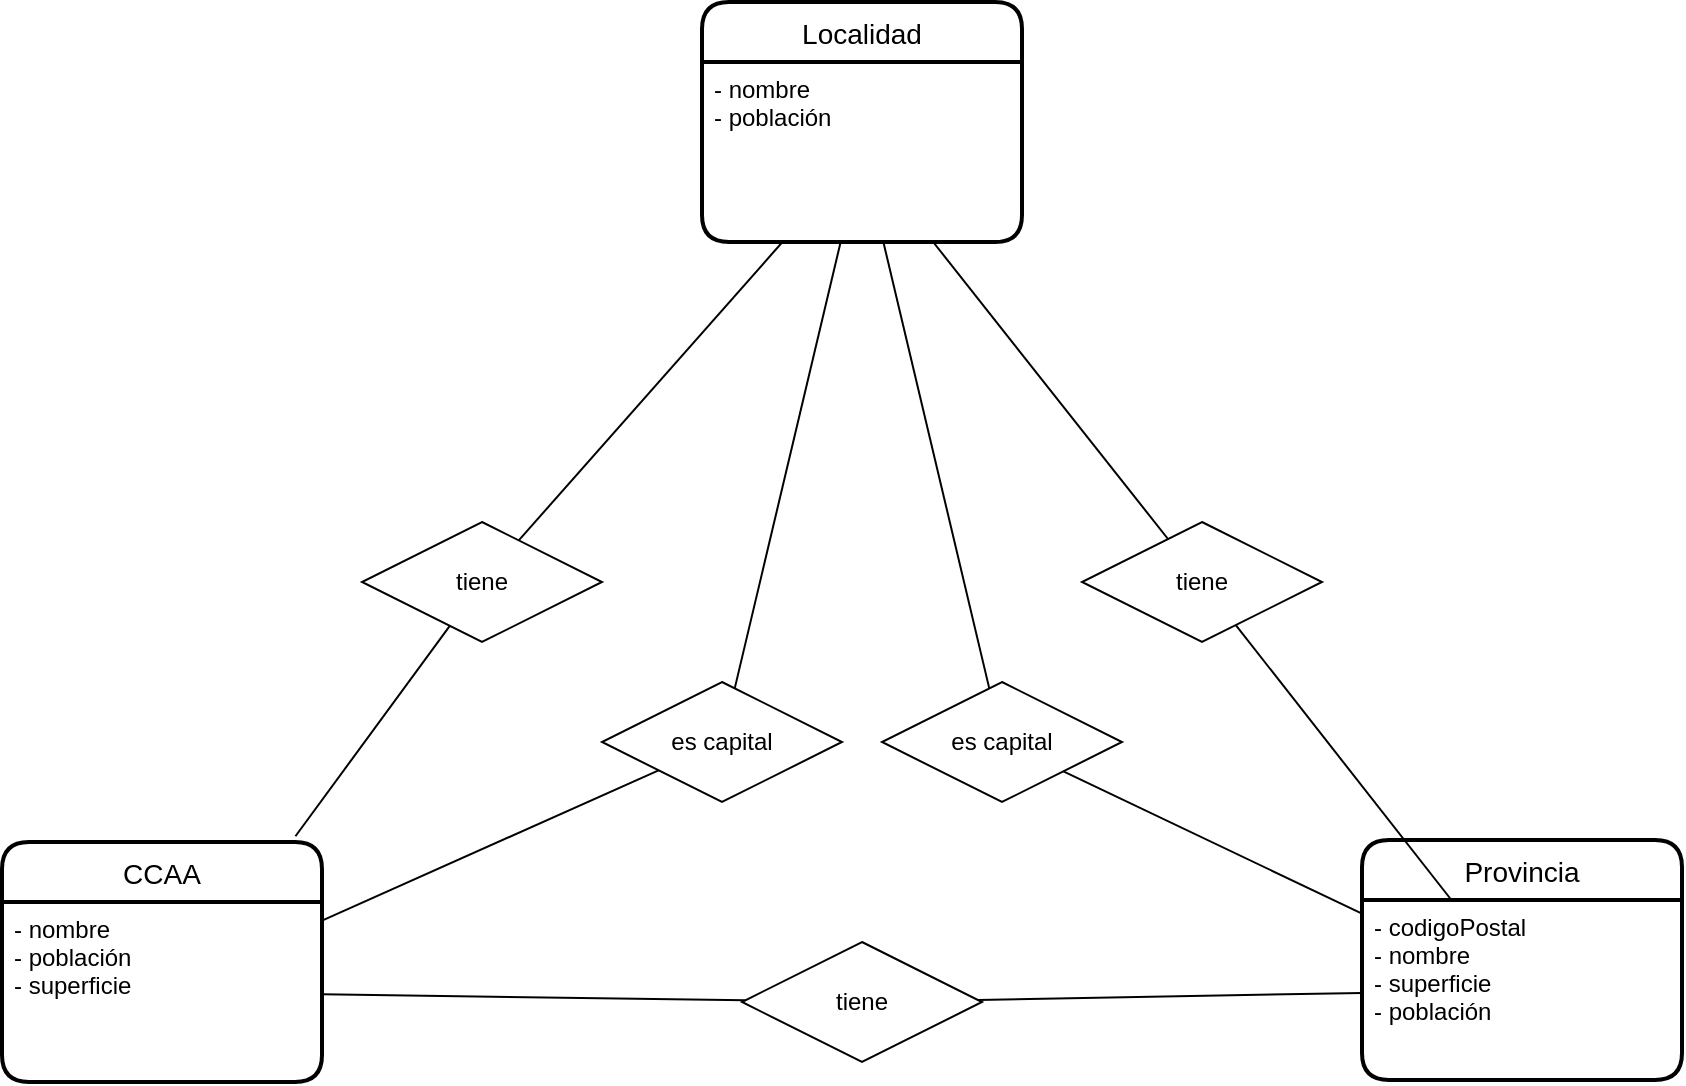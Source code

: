 <mxfile version="20.1.2" type="github">
  <diagram id="e14B0zVhnKclSYJwJWuQ" name="Pàgina-1">
    <mxGraphModel dx="2249" dy="1918" grid="0" gridSize="10" guides="1" tooltips="1" connect="1" arrows="1" fold="1" page="1" pageScale="1" pageWidth="827" pageHeight="1169" math="0" shadow="0">
      <root>
        <mxCell id="0" />
        <mxCell id="1" parent="0" />
        <mxCell id="MY2yZ7T-iWRl8EQ1s907-56" value="Localidad" style="swimlane;childLayout=stackLayout;horizontal=1;startSize=30;horizontalStack=0;rounded=1;fontSize=14;fontStyle=0;strokeWidth=2;resizeParent=0;resizeLast=1;shadow=0;dashed=0;align=center;" vertex="1" parent="1">
          <mxGeometry x="-380" y="-100" width="160" height="120" as="geometry" />
        </mxCell>
        <mxCell id="MY2yZ7T-iWRl8EQ1s907-57" value="- nombre&#xa;- población" style="align=left;strokeColor=none;fillColor=none;spacingLeft=4;fontSize=12;verticalAlign=top;resizable=0;rotatable=0;part=1;" vertex="1" parent="MY2yZ7T-iWRl8EQ1s907-56">
          <mxGeometry y="30" width="160" height="90" as="geometry" />
        </mxCell>
        <mxCell id="MY2yZ7T-iWRl8EQ1s907-62" value="Provincia" style="swimlane;childLayout=stackLayout;horizontal=1;startSize=30;horizontalStack=0;rounded=1;fontSize=14;fontStyle=0;strokeWidth=2;resizeParent=0;resizeLast=1;shadow=0;dashed=0;align=center;" vertex="1" parent="1">
          <mxGeometry x="-50" y="319" width="160" height="120" as="geometry" />
        </mxCell>
        <mxCell id="MY2yZ7T-iWRl8EQ1s907-63" value="- codigoPostal&#xa;- nombre&#xa;- superficie&#xa;- población" style="align=left;strokeColor=none;fillColor=none;spacingLeft=4;fontSize=12;verticalAlign=top;resizable=0;rotatable=0;part=1;" vertex="1" parent="MY2yZ7T-iWRl8EQ1s907-62">
          <mxGeometry y="30" width="160" height="90" as="geometry" />
        </mxCell>
        <mxCell id="MY2yZ7T-iWRl8EQ1s907-60" value="CCAA" style="swimlane;childLayout=stackLayout;horizontal=1;startSize=30;horizontalStack=0;rounded=1;fontSize=14;fontStyle=0;strokeWidth=2;resizeParent=0;resizeLast=1;shadow=0;dashed=0;align=center;" vertex="1" parent="1">
          <mxGeometry x="-730" y="320" width="160" height="120" as="geometry" />
        </mxCell>
        <mxCell id="MY2yZ7T-iWRl8EQ1s907-61" value="- nombre&#xa;- población&#xa;- superficie&#xa;" style="align=left;strokeColor=none;fillColor=none;spacingLeft=4;fontSize=12;verticalAlign=top;resizable=0;rotatable=0;part=1;" vertex="1" parent="MY2yZ7T-iWRl8EQ1s907-60">
          <mxGeometry y="30" width="160" height="90" as="geometry" />
        </mxCell>
        <mxCell id="MY2yZ7T-iWRl8EQ1s907-66" value="tiene" style="shape=rhombus;perimeter=rhombusPerimeter;whiteSpace=wrap;html=1;align=center;" vertex="1" parent="1">
          <mxGeometry x="-360" y="370" width="120" height="60" as="geometry" />
        </mxCell>
        <mxCell id="MY2yZ7T-iWRl8EQ1s907-67" value="tiene" style="shape=rhombus;perimeter=rhombusPerimeter;whiteSpace=wrap;html=1;align=center;" vertex="1" parent="1">
          <mxGeometry x="-190" y="160" width="120" height="60" as="geometry" />
        </mxCell>
        <mxCell id="MY2yZ7T-iWRl8EQ1s907-68" value="tiene" style="shape=rhombus;perimeter=rhombusPerimeter;whiteSpace=wrap;html=1;align=center;" vertex="1" parent="1">
          <mxGeometry x="-550" y="160" width="120" height="60" as="geometry" />
        </mxCell>
        <mxCell id="MY2yZ7T-iWRl8EQ1s907-69" value="" style="endArrow=none;html=1;rounded=0;exitX=0.917;exitY=-0.024;exitDx=0;exitDy=0;exitPerimeter=0;" edge="1" parent="1" source="MY2yZ7T-iWRl8EQ1s907-60" target="MY2yZ7T-iWRl8EQ1s907-68">
          <mxGeometry relative="1" as="geometry">
            <mxPoint y="310" as="sourcePoint" />
            <mxPoint x="160" y="310" as="targetPoint" />
          </mxGeometry>
        </mxCell>
        <mxCell id="MY2yZ7T-iWRl8EQ1s907-70" value="" style="endArrow=none;html=1;rounded=0;" edge="1" parent="1" source="MY2yZ7T-iWRl8EQ1s907-68" target="MY2yZ7T-iWRl8EQ1s907-57">
          <mxGeometry relative="1" as="geometry">
            <mxPoint y="310" as="sourcePoint" />
            <mxPoint x="160" y="310" as="targetPoint" />
          </mxGeometry>
        </mxCell>
        <mxCell id="MY2yZ7T-iWRl8EQ1s907-72" value="" style="endArrow=none;html=1;rounded=0;" edge="1" parent="1" source="MY2yZ7T-iWRl8EQ1s907-61" target="MY2yZ7T-iWRl8EQ1s907-66">
          <mxGeometry relative="1" as="geometry">
            <mxPoint x="-457.692" y="360" as="sourcePoint" />
            <mxPoint x="-451.5" y="239.25" as="targetPoint" />
          </mxGeometry>
        </mxCell>
        <mxCell id="MY2yZ7T-iWRl8EQ1s907-73" value="" style="endArrow=none;html=1;rounded=0;" edge="1" parent="1" source="MY2yZ7T-iWRl8EQ1s907-66" target="MY2yZ7T-iWRl8EQ1s907-63">
          <mxGeometry relative="1" as="geometry">
            <mxPoint x="-274.29" y="424.043" as="sourcePoint" />
            <mxPoint x="-225.719" y="419.996" as="targetPoint" />
          </mxGeometry>
        </mxCell>
        <mxCell id="MY2yZ7T-iWRl8EQ1s907-74" value="" style="endArrow=none;html=1;rounded=0;" edge="1" parent="1" source="MY2yZ7T-iWRl8EQ1s907-67" target="MY2yZ7T-iWRl8EQ1s907-63">
          <mxGeometry relative="1" as="geometry">
            <mxPoint x="-227.2" y="393.6" as="sourcePoint" />
            <mxPoint x="-140" y="399.545" as="targetPoint" />
          </mxGeometry>
        </mxCell>
        <mxCell id="MY2yZ7T-iWRl8EQ1s907-75" value="" style="endArrow=none;html=1;rounded=0;" edge="1" parent="1" source="MY2yZ7T-iWRl8EQ1s907-57" target="MY2yZ7T-iWRl8EQ1s907-67">
          <mxGeometry relative="1" as="geometry">
            <mxPoint x="-77.073" y="238.537" as="sourcePoint" />
            <mxPoint x="-64.615" y="360" as="targetPoint" />
          </mxGeometry>
        </mxCell>
        <mxCell id="MY2yZ7T-iWRl8EQ1s907-76" value="es capital" style="shape=rhombus;perimeter=rhombusPerimeter;whiteSpace=wrap;html=1;align=center;" vertex="1" parent="1">
          <mxGeometry x="-430" y="240" width="120" height="60" as="geometry" />
        </mxCell>
        <mxCell id="MY2yZ7T-iWRl8EQ1s907-77" value="es capital" style="shape=rhombus;perimeter=rhombusPerimeter;whiteSpace=wrap;html=1;align=center;" vertex="1" parent="1">
          <mxGeometry x="-290" y="240" width="120" height="60" as="geometry" />
        </mxCell>
        <mxCell id="MY2yZ7T-iWRl8EQ1s907-78" value="" style="endArrow=none;html=1;rounded=0;" edge="1" parent="1" source="MY2yZ7T-iWRl8EQ1s907-61" target="MY2yZ7T-iWRl8EQ1s907-76">
          <mxGeometry relative="1" as="geometry">
            <mxPoint x="-604.878" y="360.0" as="sourcePoint" />
            <mxPoint x="-496.842" y="221.579" as="targetPoint" />
          </mxGeometry>
        </mxCell>
        <mxCell id="MY2yZ7T-iWRl8EQ1s907-79" value="" style="endArrow=none;html=1;rounded=0;" edge="1" parent="1" source="MY2yZ7T-iWRl8EQ1s907-63" target="MY2yZ7T-iWRl8EQ1s907-77">
          <mxGeometry relative="1" as="geometry">
            <mxPoint x="-560" y="369.286" as="sourcePoint" />
            <mxPoint x="-391.698" y="294.151" as="targetPoint" />
          </mxGeometry>
        </mxCell>
        <mxCell id="MY2yZ7T-iWRl8EQ1s907-80" value="" style="endArrow=none;html=1;rounded=0;" edge="1" parent="1" source="MY2yZ7T-iWRl8EQ1s907-77" target="MY2yZ7T-iWRl8EQ1s907-57">
          <mxGeometry relative="1" as="geometry">
            <mxPoint x="-40" y="366.538" as="sourcePoint" />
            <mxPoint x="-189.412" y="294.706" as="targetPoint" />
          </mxGeometry>
        </mxCell>
        <mxCell id="MY2yZ7T-iWRl8EQ1s907-81" value="" style="endArrow=none;html=1;rounded=0;" edge="1" parent="1" source="MY2yZ7T-iWRl8EQ1s907-76" target="MY2yZ7T-iWRl8EQ1s907-57">
          <mxGeometry relative="1" as="geometry">
            <mxPoint x="-226.364" y="253.182" as="sourcePoint" />
            <mxPoint x="-279.322" y="30" as="targetPoint" />
          </mxGeometry>
        </mxCell>
      </root>
    </mxGraphModel>
  </diagram>
</mxfile>

